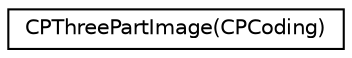 digraph "Graphical Class Hierarchy"
{
  edge [fontname="Helvetica",fontsize="10",labelfontname="Helvetica",labelfontsize="10"];
  node [fontname="Helvetica",fontsize="10",shape=record];
  rankdir="LR";
  Node1 [label="CPThreePartImage(CPCoding)",height=0.2,width=0.4,color="black", fillcolor="white", style="filled",URL="$category_c_p_three_part_image_07_c_p_coding_08.html"];
}
